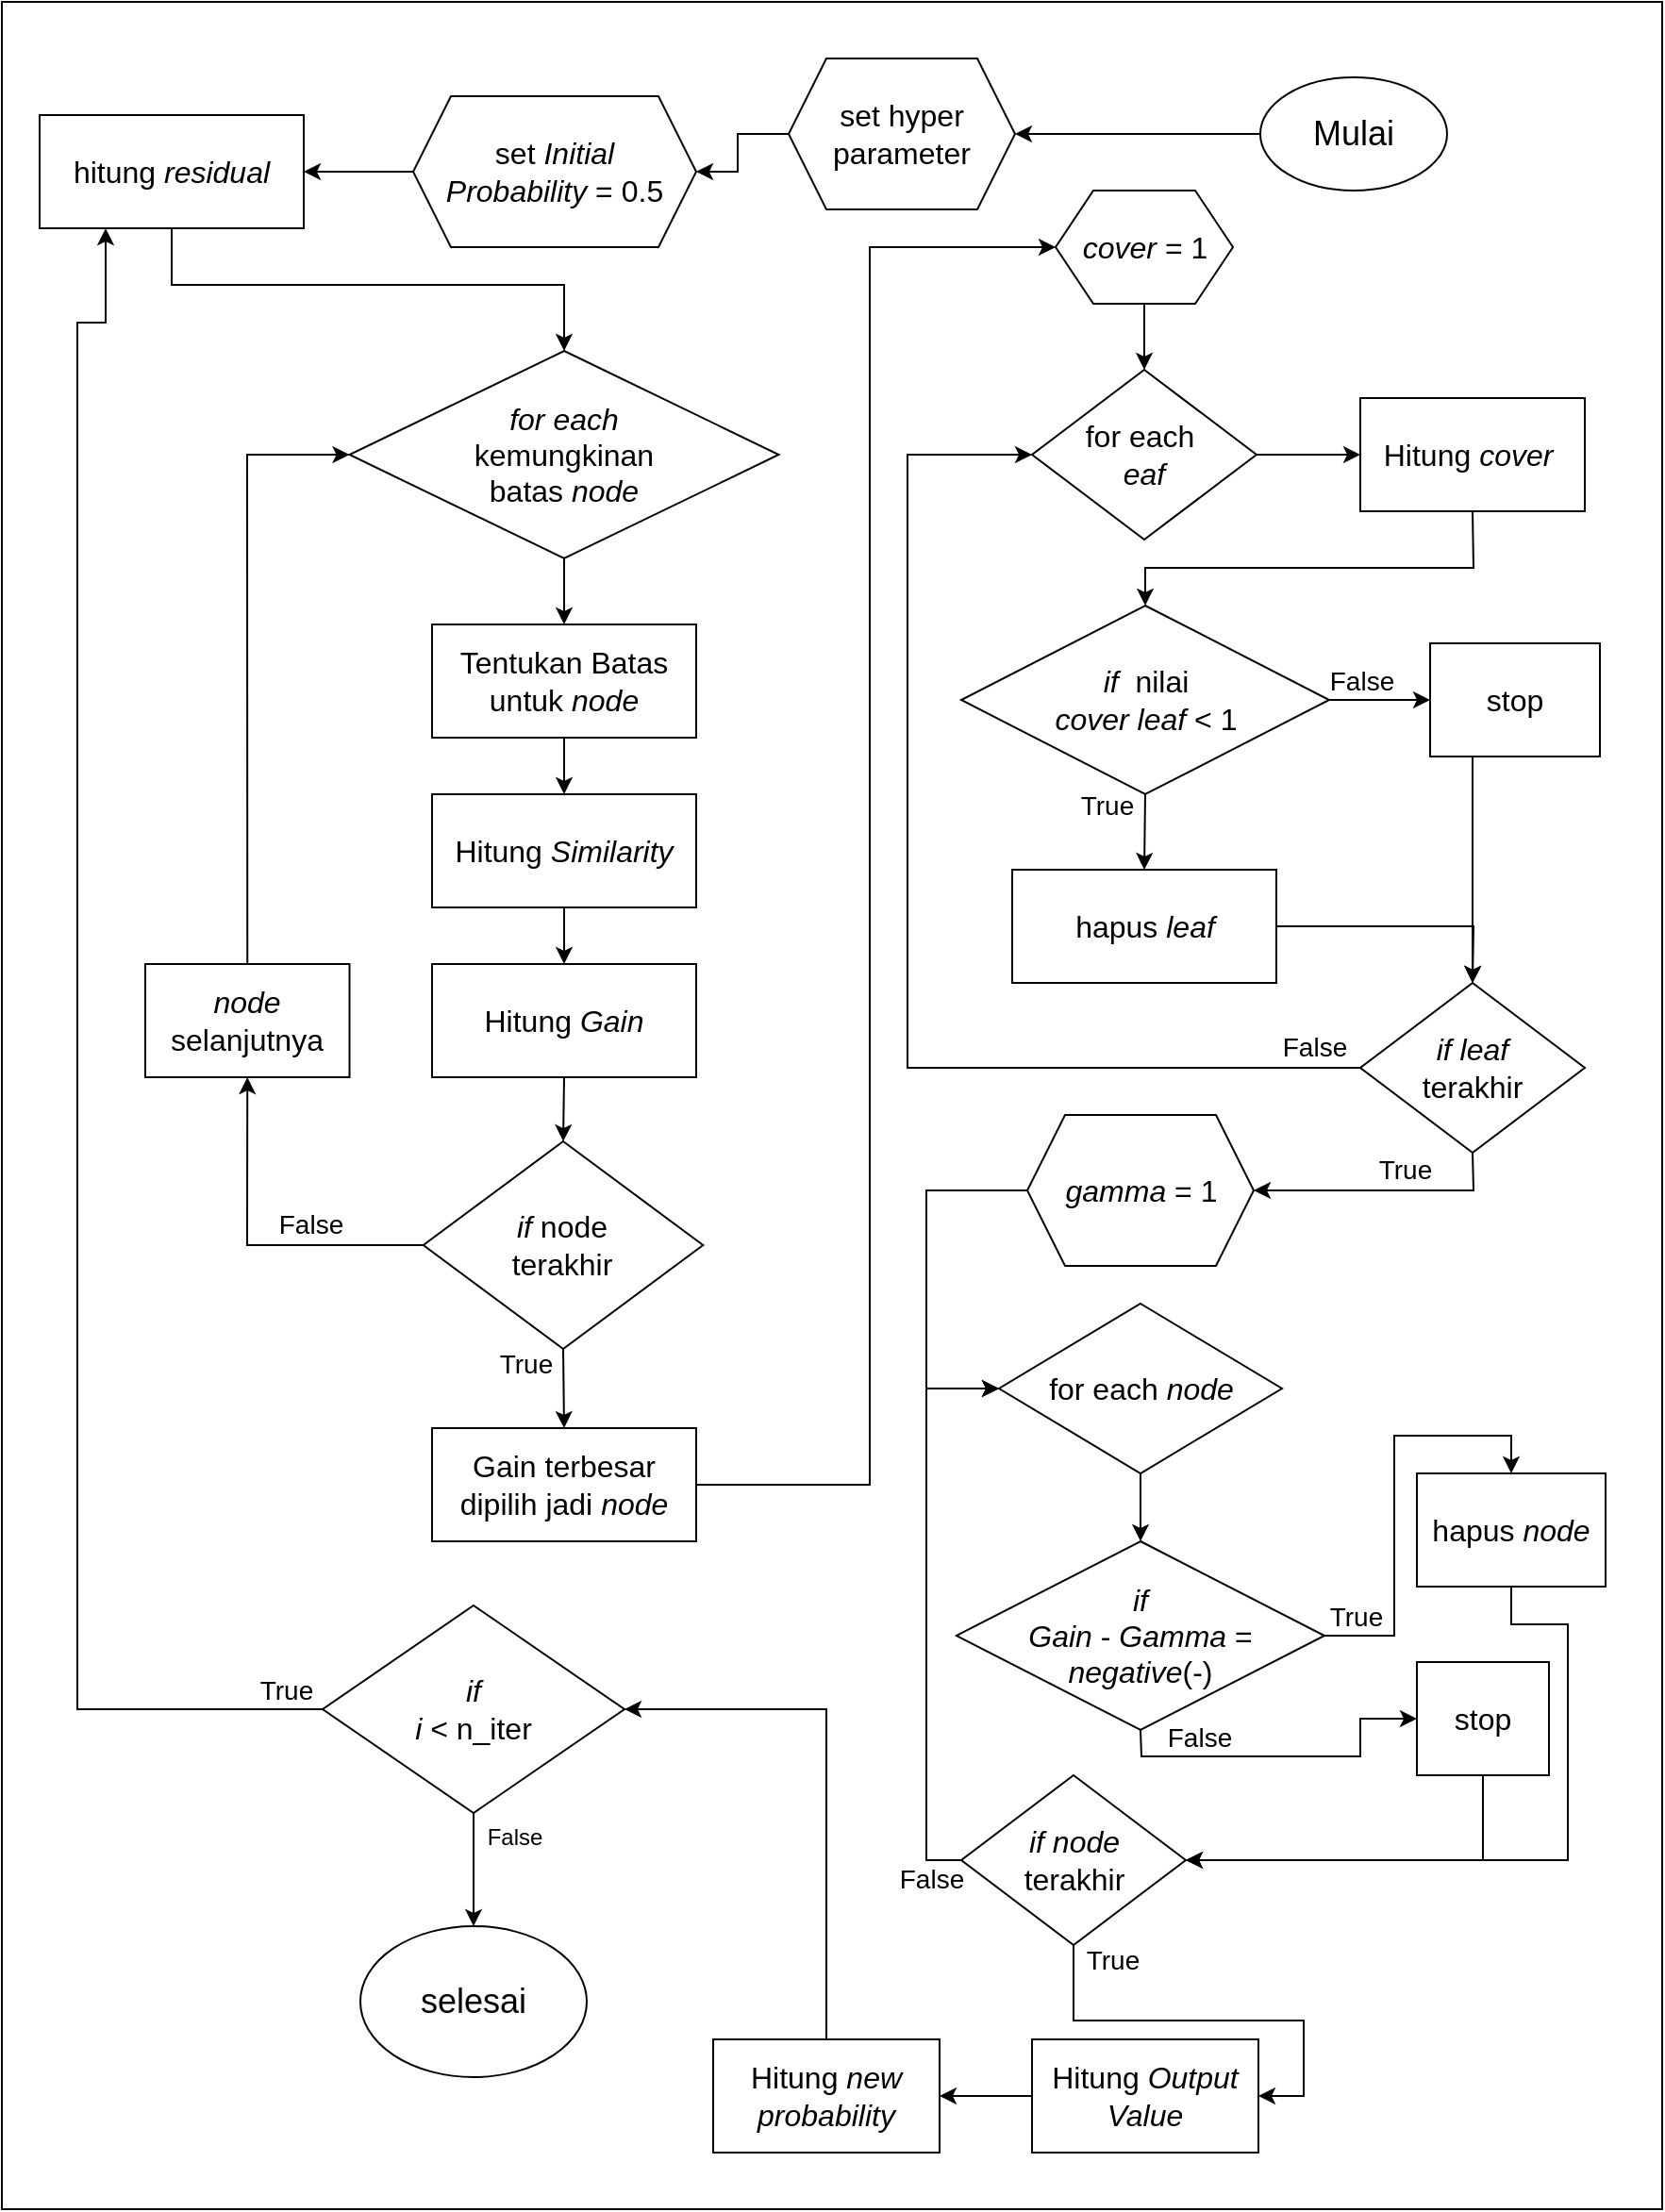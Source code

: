 <mxfile version="14.8.6" type="device"><diagram id="ut9RsXV366N5vJ8RdmdR" name="Page-1"><mxGraphModel dx="2283" dy="2354" grid="1" gridSize="10" guides="1" tooltips="1" connect="1" arrows="1" fold="1" page="1" pageScale="1" pageWidth="850" pageHeight="1100" math="0" shadow="0"><root><mxCell id="0"/><mxCell id="1" parent="0"/><mxCell id="5Mk6ZUQFyv4NonabLngw-33" value="" style="group" vertex="1" connectable="0" parent="1"><mxGeometry x="100" y="-30" width="880" height="1170" as="geometry"/></mxCell><mxCell id="5Mk6ZUQFyv4NonabLngw-32" value="" style="rounded=0;whiteSpace=wrap;html=1;" vertex="1" parent="5Mk6ZUQFyv4NonabLngw-33"><mxGeometry width="880" height="1170" as="geometry"/></mxCell><mxCell id="2ZFaI113jibZFTHDn3LG-73" value="&lt;font style=&quot;font-size: 18px&quot;&gt;Mulai&lt;/font&gt;" style="ellipse;whiteSpace=wrap;html=1;" parent="5Mk6ZUQFyv4NonabLngw-33" vertex="1"><mxGeometry x="667" y="40" width="99" height="60" as="geometry"/></mxCell><mxCell id="2ZFaI113jibZFTHDn3LG-74" value="&lt;font style=&quot;font-size: 16px&quot;&gt;Hitung &lt;i&gt;Similarity&lt;/i&gt;&lt;/font&gt;" style="rounded=0;whiteSpace=wrap;html=1;" parent="5Mk6ZUQFyv4NonabLngw-33" vertex="1"><mxGeometry x="228" y="420" width="140" height="60" as="geometry"/></mxCell><mxCell id="2ZFaI113jibZFTHDn3LG-76" value="&lt;font style=&quot;font-size: 16px&quot;&gt;hitung &lt;i&gt;residual&lt;/i&gt;&lt;/font&gt;" style="rounded=0;whiteSpace=wrap;html=1;" parent="5Mk6ZUQFyv4NonabLngw-33" vertex="1"><mxGeometry x="20" y="60" width="140" height="60" as="geometry"/></mxCell><mxCell id="2ZFaI113jibZFTHDn3LG-77" value="&lt;font style=&quot;font-size: 16px&quot;&gt;Tentukan Batas untuk &lt;i&gt;node&lt;/i&gt;&lt;/font&gt;" style="rounded=0;whiteSpace=wrap;html=1;" parent="5Mk6ZUQFyv4NonabLngw-33" vertex="1"><mxGeometry x="228" y="330" width="140" height="60" as="geometry"/></mxCell><mxCell id="2ZFaI113jibZFTHDn3LG-78" value="&lt;span style=&quot;font-size: 16px&quot;&gt;Hitung &lt;i&gt;Gain&lt;/i&gt;&lt;/span&gt;" style="rounded=0;whiteSpace=wrap;html=1;" parent="5Mk6ZUQFyv4NonabLngw-33" vertex="1"><mxGeometry x="228" y="510" width="140" height="60" as="geometry"/></mxCell><mxCell id="2ZFaI113jibZFTHDn3LG-79" value="&lt;span style=&quot;font-size: 16px&quot;&gt;Hitung &lt;i&gt;cover&lt;/i&gt;&amp;nbsp;&lt;br&gt;&lt;/span&gt;" style="rounded=0;whiteSpace=wrap;html=1;" parent="5Mk6ZUQFyv4NonabLngw-33" vertex="1"><mxGeometry x="720" y="210" width="119" height="60" as="geometry"/></mxCell><mxCell id="2ZFaI113jibZFTHDn3LG-80" value="&lt;font style=&quot;font-size: 16px&quot;&gt;&lt;i&gt;cover&amp;nbsp;&lt;/i&gt;= 1&lt;/font&gt;" style="shape=hexagon;perimeter=hexagonPerimeter2;whiteSpace=wrap;html=1;fixedSize=1;" parent="5Mk6ZUQFyv4NonabLngw-33" vertex="1"><mxGeometry x="558.5" y="100" width="94" height="60" as="geometry"/></mxCell><mxCell id="2ZFaI113jibZFTHDn3LG-81" value="&lt;font style=&quot;font-size: 16px&quot;&gt;&lt;i&gt;if&amp;nbsp;&amp;nbsp;&lt;/i&gt;nilai&lt;br&gt;&lt;i&gt;cover leaf&lt;/i&gt; &amp;lt; 1&lt;/font&gt;" style="rhombus;whiteSpace=wrap;html=1;" parent="5Mk6ZUQFyv4NonabLngw-33" vertex="1"><mxGeometry x="508.5" y="320" width="195" height="100" as="geometry"/></mxCell><mxCell id="2ZFaI113jibZFTHDn3LG-82" value="&lt;span style=&quot;font-size: 16px&quot;&gt;hapus &lt;i&gt;leaf&lt;/i&gt;&lt;/span&gt;" style="rounded=0;whiteSpace=wrap;html=1;" parent="5Mk6ZUQFyv4NonabLngw-33" vertex="1"><mxGeometry x="535.5" y="460" width="140" height="60" as="geometry"/></mxCell><mxCell id="2ZFaI113jibZFTHDn3LG-83" value="&lt;font style=&quot;font-size: 16px&quot;&gt;&lt;i&gt;gamma&amp;nbsp;&lt;/i&gt;= 1&lt;br&gt;&lt;/font&gt;" style="shape=hexagon;perimeter=hexagonPerimeter2;whiteSpace=wrap;html=1;fixedSize=1;" parent="5Mk6ZUQFyv4NonabLngw-33" vertex="1"><mxGeometry x="543.5" y="590" width="120" height="80" as="geometry"/></mxCell><mxCell id="2ZFaI113jibZFTHDn3LG-84" value="&lt;span style=&quot;font-size: 16px&quot;&gt;&lt;i&gt;if &lt;br&gt;Gain&lt;/i&gt; - &lt;i&gt;Gamma&lt;/i&gt; = &lt;i&gt;negative&lt;/i&gt;(-)&lt;/span&gt;" style="rhombus;whiteSpace=wrap;html=1;" parent="5Mk6ZUQFyv4NonabLngw-33" vertex="1"><mxGeometry x="506" y="816" width="195" height="100" as="geometry"/></mxCell><mxCell id="2ZFaI113jibZFTHDn3LG-85" value="&lt;span style=&quot;font-size: 16px&quot;&gt;hapus &lt;i&gt;node&lt;/i&gt;&lt;/span&gt;" style="rounded=0;whiteSpace=wrap;html=1;" parent="5Mk6ZUQFyv4NonabLngw-33" vertex="1"><mxGeometry x="750" y="780" width="100" height="60" as="geometry"/></mxCell><mxCell id="2ZFaI113jibZFTHDn3LG-86" value="&lt;span style=&quot;font-size: 16px&quot;&gt;stop&lt;/span&gt;" style="rounded=0;whiteSpace=wrap;html=1;" parent="5Mk6ZUQFyv4NonabLngw-33" vertex="1"><mxGeometry x="757" y="340" width="90" height="60" as="geometry"/></mxCell><mxCell id="2ZFaI113jibZFTHDn3LG-87" value="&lt;span style=&quot;font-size: 16px&quot;&gt;Hitung &lt;i&gt;Output Value&lt;/i&gt;&lt;/span&gt;" style="rounded=0;whiteSpace=wrap;html=1;" parent="5Mk6ZUQFyv4NonabLngw-33" vertex="1"><mxGeometry x="546" y="1080" width="120" height="60" as="geometry"/></mxCell><mxCell id="2ZFaI113jibZFTHDn3LG-88" value="&lt;span style=&quot;font-size: 16px&quot;&gt;&lt;i&gt;for each&lt;/i&gt; &lt;br&gt;kemungkinan&lt;br&gt;batas &lt;i&gt;node&lt;/i&gt;&lt;/span&gt;" style="rhombus;whiteSpace=wrap;html=1;" parent="5Mk6ZUQFyv4NonabLngw-33" vertex="1"><mxGeometry x="184.25" y="185" width="227.5" height="110" as="geometry"/></mxCell><mxCell id="2ZFaI113jibZFTHDn3LG-92" value="" style="endArrow=classic;html=1;exitX=0.5;exitY=1;exitDx=0;exitDy=0;entryX=0.5;entryY=0;entryDx=0;entryDy=0;rounded=0;" parent="5Mk6ZUQFyv4NonabLngw-33" source="2ZFaI113jibZFTHDn3LG-76" target="2ZFaI113jibZFTHDn3LG-88" edge="1"><mxGeometry width="50" height="50" relative="1" as="geometry"><mxPoint x="310" y="180" as="sourcePoint"/><mxPoint x="360" y="130" as="targetPoint"/><Array as="points"><mxPoint x="90" y="150"/><mxPoint x="298" y="150"/></Array></mxGeometry></mxCell><mxCell id="2ZFaI113jibZFTHDn3LG-93" value="" style="endArrow=classic;html=1;exitX=0.5;exitY=1;exitDx=0;exitDy=0;entryX=0.5;entryY=0;entryDx=0;entryDy=0;" parent="5Mk6ZUQFyv4NonabLngw-33" source="2ZFaI113jibZFTHDn3LG-88" target="2ZFaI113jibZFTHDn3LG-77" edge="1"><mxGeometry width="50" height="50" relative="1" as="geometry"><mxPoint x="20" y="310" as="sourcePoint"/><mxPoint x="70" y="260" as="targetPoint"/></mxGeometry></mxCell><mxCell id="2ZFaI113jibZFTHDn3LG-94" value="" style="endArrow=classic;html=1;exitX=0.5;exitY=1;exitDx=0;exitDy=0;entryX=0.5;entryY=0;entryDx=0;entryDy=0;" parent="5Mk6ZUQFyv4NonabLngw-33" source="2ZFaI113jibZFTHDn3LG-77" target="2ZFaI113jibZFTHDn3LG-74" edge="1"><mxGeometry width="50" height="50" relative="1" as="geometry"><mxPoint x="340" y="350" as="sourcePoint"/><mxPoint x="390" y="300" as="targetPoint"/></mxGeometry></mxCell><mxCell id="2ZFaI113jibZFTHDn3LG-95" value="" style="endArrow=classic;html=1;exitX=0.5;exitY=1;exitDx=0;exitDy=0;entryX=0.5;entryY=0;entryDx=0;entryDy=0;" parent="5Mk6ZUQFyv4NonabLngw-33" source="2ZFaI113jibZFTHDn3LG-74" target="2ZFaI113jibZFTHDn3LG-78" edge="1"><mxGeometry width="50" height="50" relative="1" as="geometry"><mxPoint x="140" y="430" as="sourcePoint"/><mxPoint x="190" y="380" as="targetPoint"/></mxGeometry></mxCell><mxCell id="2ZFaI113jibZFTHDn3LG-98" value="&lt;font style=&quot;font-size: 16px&quot;&gt;&lt;i&gt;if &lt;/i&gt;node&lt;br&gt;terakhir&lt;/font&gt;" style="rhombus;whiteSpace=wrap;html=1;" parent="5Mk6ZUQFyv4NonabLngw-33" vertex="1"><mxGeometry x="223.38" y="604" width="148.25" height="110" as="geometry"/></mxCell><mxCell id="2ZFaI113jibZFTHDn3LG-100" value="" style="endArrow=classic;html=1;exitX=0;exitY=0.5;exitDx=0;exitDy=0;entryX=0.5;entryY=1;entryDx=0;entryDy=0;rounded=0;" parent="5Mk6ZUQFyv4NonabLngw-33" source="2ZFaI113jibZFTHDn3LG-98" target="5Mk6ZUQFyv4NonabLngw-13" edge="1"><mxGeometry width="50" height="50" relative="1" as="geometry"><mxPoint x="410" y="590" as="sourcePoint"/><mxPoint x="180" y="240" as="targetPoint"/><Array as="points"><mxPoint x="130" y="659"/></Array></mxGeometry></mxCell><mxCell id="2ZFaI113jibZFTHDn3LG-101" value="&lt;span style=&quot;font-size: 16px&quot;&gt;for each&amp;nbsp;&lt;br&gt;&lt;i&gt;eaf&lt;/i&gt;&lt;/span&gt;" style="rhombus;whiteSpace=wrap;html=1;" parent="5Mk6ZUQFyv4NonabLngw-33" vertex="1"><mxGeometry x="546" y="195" width="119" height="90" as="geometry"/></mxCell><mxCell id="2ZFaI113jibZFTHDn3LG-102" value="" style="endArrow=classic;html=1;exitX=1;exitY=0.5;exitDx=0;exitDy=0;entryX=0;entryY=0.5;entryDx=0;entryDy=0;rounded=0;" parent="5Mk6ZUQFyv4NonabLngw-33" source="5Mk6ZUQFyv4NonabLngw-8" target="2ZFaI113jibZFTHDn3LG-80" edge="1"><mxGeometry width="50" height="50" relative="1" as="geometry"><mxPoint x="350" y="970" as="sourcePoint"/><mxPoint x="400" y="920" as="targetPoint"/><Array as="points"><mxPoint x="460" y="786"/><mxPoint x="460" y="130"/></Array></mxGeometry></mxCell><mxCell id="2ZFaI113jibZFTHDn3LG-103" value="" style="endArrow=classic;html=1;exitX=0.5;exitY=1;exitDx=0;exitDy=0;entryX=0.5;entryY=0;entryDx=0;entryDy=0;" parent="5Mk6ZUQFyv4NonabLngw-33" source="2ZFaI113jibZFTHDn3LG-80" target="2ZFaI113jibZFTHDn3LG-101" edge="1"><mxGeometry width="50" height="50" relative="1" as="geometry"><mxPoint x="230" y="990" as="sourcePoint"/><mxPoint x="280" y="940" as="targetPoint"/></mxGeometry></mxCell><mxCell id="2ZFaI113jibZFTHDn3LG-104" value="" style="endArrow=classic;html=1;exitX=1;exitY=0.5;exitDx=0;exitDy=0;entryX=0;entryY=0.5;entryDx=0;entryDy=0;" parent="5Mk6ZUQFyv4NonabLngw-33" source="2ZFaI113jibZFTHDn3LG-101" target="2ZFaI113jibZFTHDn3LG-79" edge="1"><mxGeometry width="50" height="50" relative="1" as="geometry"><mxPoint x="300" y="480" as="sourcePoint"/><mxPoint x="350" y="430" as="targetPoint"/></mxGeometry></mxCell><mxCell id="2ZFaI113jibZFTHDn3LG-105" value="" style="endArrow=classic;html=1;exitX=0.5;exitY=1;exitDx=0;exitDy=0;entryX=0.5;entryY=0;entryDx=0;entryDy=0;rounded=0;" parent="5Mk6ZUQFyv4NonabLngw-33" source="2ZFaI113jibZFTHDn3LG-79" target="2ZFaI113jibZFTHDn3LG-81" edge="1"><mxGeometry width="50" height="50" relative="1" as="geometry"><mxPoint x="300" y="480" as="sourcePoint"/><mxPoint x="350" y="430" as="targetPoint"/><Array as="points"><mxPoint x="780" y="300"/><mxPoint x="606" y="300"/></Array></mxGeometry></mxCell><mxCell id="2ZFaI113jibZFTHDn3LG-106" value="" style="endArrow=classic;html=1;exitX=0.5;exitY=1;exitDx=0;exitDy=0;entryX=0.5;entryY=0;entryDx=0;entryDy=0;" parent="5Mk6ZUQFyv4NonabLngw-33" source="2ZFaI113jibZFTHDn3LG-81" target="2ZFaI113jibZFTHDn3LG-82" edge="1"><mxGeometry width="50" height="50" relative="1" as="geometry"><mxPoint x="300" y="530" as="sourcePoint"/><mxPoint x="350" y="480" as="targetPoint"/></mxGeometry></mxCell><mxCell id="2ZFaI113jibZFTHDn3LG-107" value="" style="endArrow=classic;html=1;exitX=0;exitY=0.5;exitDx=0;exitDy=0;entryX=0;entryY=0.5;entryDx=0;entryDy=0;rounded=0;" parent="5Mk6ZUQFyv4NonabLngw-33" source="5Mk6ZUQFyv4NonabLngw-15" target="2ZFaI113jibZFTHDn3LG-101" edge="1"><mxGeometry width="50" height="50" relative="1" as="geometry"><mxPoint x="300" y="570" as="sourcePoint"/><mxPoint x="350" y="520" as="targetPoint"/><Array as="points"><mxPoint x="480" y="565"/><mxPoint x="480" y="240"/></Array></mxGeometry></mxCell><mxCell id="2ZFaI113jibZFTHDn3LG-109" value="" style="endArrow=classic;html=1;exitX=1;exitY=0.5;exitDx=0;exitDy=0;entryX=0;entryY=0.5;entryDx=0;entryDy=0;" parent="5Mk6ZUQFyv4NonabLngw-33" source="2ZFaI113jibZFTHDn3LG-81" target="2ZFaI113jibZFTHDn3LG-86" edge="1"><mxGeometry width="50" height="50" relative="1" as="geometry"><mxPoint x="700" y="353" as="sourcePoint"/><mxPoint x="750" y="303" as="targetPoint"/></mxGeometry></mxCell><mxCell id="2ZFaI113jibZFTHDn3LG-110" value="&lt;span style=&quot;font-size: 16px&quot;&gt;for each&amp;nbsp;&lt;i&gt;node&lt;/i&gt;&lt;/span&gt;" style="rhombus;whiteSpace=wrap;html=1;" parent="5Mk6ZUQFyv4NonabLngw-33" vertex="1"><mxGeometry x="528.5" y="690" width="150" height="90" as="geometry"/></mxCell><mxCell id="2ZFaI113jibZFTHDn3LG-111" value="" style="endArrow=classic;html=1;exitX=0;exitY=0.5;exitDx=0;exitDy=0;entryX=0;entryY=0.5;entryDx=0;entryDy=0;rounded=0;" parent="5Mk6ZUQFyv4NonabLngw-33" source="2ZFaI113jibZFTHDn3LG-83" target="2ZFaI113jibZFTHDn3LG-110" edge="1"><mxGeometry width="50" height="50" relative="1" as="geometry"><mxPoint x="690" y="800" as="sourcePoint"/><mxPoint x="740" y="750" as="targetPoint"/><Array as="points"><mxPoint x="490" y="630"/><mxPoint x="490" y="735"/></Array></mxGeometry></mxCell><mxCell id="2ZFaI113jibZFTHDn3LG-112" value="" style="endArrow=classic;html=1;exitX=0.5;exitY=1;exitDx=0;exitDy=0;entryX=0.5;entryY=0;entryDx=0;entryDy=0;" parent="5Mk6ZUQFyv4NonabLngw-33" source="2ZFaI113jibZFTHDn3LG-110" target="2ZFaI113jibZFTHDn3LG-84" edge="1"><mxGeometry width="50" height="50" relative="1" as="geometry"><mxPoint x="610" y="810" as="sourcePoint"/><mxPoint x="660" y="760" as="targetPoint"/></mxGeometry></mxCell><mxCell id="2ZFaI113jibZFTHDn3LG-113" value="&lt;span style=&quot;font-size: 16px&quot;&gt;stop&lt;/span&gt;" style="rounded=0;whiteSpace=wrap;html=1;" parent="5Mk6ZUQFyv4NonabLngw-33" vertex="1"><mxGeometry x="750" y="880" width="70" height="60" as="geometry"/></mxCell><mxCell id="2ZFaI113jibZFTHDn3LG-114" value="" style="endArrow=classic;html=1;exitX=0.5;exitY=1;exitDx=0;exitDy=0;entryX=0;entryY=0.5;entryDx=0;entryDy=0;rounded=0;" parent="5Mk6ZUQFyv4NonabLngw-33" source="2ZFaI113jibZFTHDn3LG-84" target="2ZFaI113jibZFTHDn3LG-113" edge="1"><mxGeometry width="50" height="50" relative="1" as="geometry"><mxPoint x="810" y="840" as="sourcePoint"/><mxPoint x="860" y="790" as="targetPoint"/><Array as="points"><mxPoint x="604" y="930"/><mxPoint x="720" y="930"/><mxPoint x="720" y="910"/></Array></mxGeometry></mxCell><mxCell id="2ZFaI113jibZFTHDn3LG-115" value="" style="endArrow=classic;html=1;exitX=1;exitY=0.5;exitDx=0;exitDy=0;entryX=0.5;entryY=0;entryDx=0;entryDy=0;rounded=0;" parent="5Mk6ZUQFyv4NonabLngw-33" source="2ZFaI113jibZFTHDn3LG-84" target="2ZFaI113jibZFTHDn3LG-85" edge="1"><mxGeometry width="50" height="50" relative="1" as="geometry"><mxPoint x="690" y="880" as="sourcePoint"/><mxPoint x="740" y="830" as="targetPoint"/><Array as="points"><mxPoint x="738" y="866"/><mxPoint x="738" y="760"/><mxPoint x="800" y="760"/></Array></mxGeometry></mxCell><mxCell id="2ZFaI113jibZFTHDn3LG-117" value="&lt;span style=&quot;font-size: 16px&quot;&gt;Hitung &lt;i&gt;new probability&lt;/i&gt;&lt;/span&gt;" style="rounded=0;whiteSpace=wrap;html=1;" parent="5Mk6ZUQFyv4NonabLngw-33" vertex="1"><mxGeometry x="377" y="1080" width="120" height="60" as="geometry"/></mxCell><mxCell id="2ZFaI113jibZFTHDn3LG-119" value="" style="endArrow=classic;html=1;exitX=0;exitY=0.5;exitDx=0;exitDy=0;entryX=1;entryY=0.5;entryDx=0;entryDy=0;" parent="5Mk6ZUQFyv4NonabLngw-33" source="2ZFaI113jibZFTHDn3LG-87" target="2ZFaI113jibZFTHDn3LG-117" edge="1"><mxGeometry width="50" height="50" relative="1" as="geometry"><mxPoint x="370" y="910" as="sourcePoint"/><mxPoint x="420" y="860" as="targetPoint"/></mxGeometry></mxCell><mxCell id="2ZFaI113jibZFTHDn3LG-120" value="&lt;span style=&quot;font-size: 16px&quot;&gt;&lt;i&gt;if&lt;/i&gt;&lt;br&gt;&lt;i&gt;i&lt;/i&gt; &amp;lt; n_iter&lt;/span&gt;" style="rhombus;whiteSpace=wrap;html=1;" parent="5Mk6ZUQFyv4NonabLngw-33" vertex="1"><mxGeometry x="170" y="850" width="160" height="110" as="geometry"/></mxCell><mxCell id="2ZFaI113jibZFTHDn3LG-121" value="" style="endArrow=classic;html=1;exitX=0.5;exitY=0;exitDx=0;exitDy=0;entryX=1;entryY=0.5;entryDx=0;entryDy=0;rounded=0;" parent="5Mk6ZUQFyv4NonabLngw-33" source="2ZFaI113jibZFTHDn3LG-117" target="2ZFaI113jibZFTHDn3LG-120" edge="1"><mxGeometry width="50" height="50" relative="1" as="geometry"><mxPoint x="240" y="1100" as="sourcePoint"/><mxPoint x="290" y="1050" as="targetPoint"/><Array as="points"><mxPoint x="437" y="905"/></Array></mxGeometry></mxCell><mxCell id="2ZFaI113jibZFTHDn3LG-122" value="" style="endArrow=classic;html=1;exitX=0;exitY=0.5;exitDx=0;exitDy=0;entryX=0.25;entryY=1;entryDx=0;entryDy=0;rounded=0;" parent="5Mk6ZUQFyv4NonabLngw-33" source="2ZFaI113jibZFTHDn3LG-120" target="2ZFaI113jibZFTHDn3LG-76" edge="1"><mxGeometry width="50" height="50" relative="1" as="geometry"><mxPoint x="150" y="980" as="sourcePoint"/><mxPoint x="200" y="930" as="targetPoint"/><Array as="points"><mxPoint x="40" y="905"/><mxPoint x="40" y="170"/><mxPoint x="55" y="170"/></Array></mxGeometry></mxCell><mxCell id="2ZFaI113jibZFTHDn3LG-123" value="&lt;font style=&quot;font-size: 18px&quot;&gt;selesai&lt;/font&gt;" style="ellipse;whiteSpace=wrap;html=1;" parent="5Mk6ZUQFyv4NonabLngw-33" vertex="1"><mxGeometry x="190" y="1020" width="120" height="80" as="geometry"/></mxCell><mxCell id="2ZFaI113jibZFTHDn3LG-124" value="" style="endArrow=classic;html=1;exitX=0.5;exitY=1;exitDx=0;exitDy=0;entryX=0.5;entryY=0;entryDx=0;entryDy=0;" parent="5Mk6ZUQFyv4NonabLngw-33" source="2ZFaI113jibZFTHDn3LG-120" target="2ZFaI113jibZFTHDn3LG-123" edge="1"><mxGeometry width="50" height="50" relative="1" as="geometry"><mxPoint x="260" y="1010" as="sourcePoint"/><mxPoint x="310" y="960" as="targetPoint"/></mxGeometry></mxCell><mxCell id="2ZFaI113jibZFTHDn3LG-130" value="&lt;font style=&quot;font-size: 14px&quot;&gt;True&lt;/font&gt;" style="text;html=1;strokeColor=none;fillColor=none;align=center;verticalAlign=middle;whiteSpace=wrap;rounded=0;" parent="5Mk6ZUQFyv4NonabLngw-33" vertex="1"><mxGeometry x="565.5" y="416" width="40" height="20" as="geometry"/></mxCell><mxCell id="2ZFaI113jibZFTHDn3LG-132" value="&lt;font style=&quot;font-size: 14px&quot;&gt;False&lt;/font&gt;" style="text;html=1;strokeColor=none;fillColor=none;align=center;verticalAlign=middle;whiteSpace=wrap;rounded=0;" parent="5Mk6ZUQFyv4NonabLngw-33" vertex="1"><mxGeometry x="701" y="350" width="40" height="20" as="geometry"/></mxCell><mxCell id="2ZFaI113jibZFTHDn3LG-139" value="&lt;font style=&quot;font-size: 14px&quot;&gt;True&lt;/font&gt;" style="text;html=1;strokeColor=none;fillColor=none;align=center;verticalAlign=middle;whiteSpace=wrap;rounded=0;" parent="5Mk6ZUQFyv4NonabLngw-33" vertex="1"><mxGeometry x="130.5" y="885" width="40" height="20" as="geometry"/></mxCell><mxCell id="2ZFaI113jibZFTHDn3LG-140" value="False" style="text;html=1;strokeColor=none;fillColor=none;align=center;verticalAlign=middle;whiteSpace=wrap;rounded=0;" parent="5Mk6ZUQFyv4NonabLngw-33" vertex="1"><mxGeometry x="252" y="963" width="40" height="20" as="geometry"/></mxCell><mxCell id="5Mk6ZUQFyv4NonabLngw-1" value="&lt;span style=&quot;font-size: 16px&quot;&gt;set&amp;nbsp;&lt;/span&gt;&lt;i style=&quot;font-size: 16px&quot;&gt;Initial Probability&lt;/i&gt;&lt;span style=&quot;font-size: 16px&quot;&gt;&amp;nbsp;= 0.5&lt;/span&gt;" style="shape=hexagon;perimeter=hexagonPerimeter2;whiteSpace=wrap;html=1;fixedSize=1;" vertex="1" parent="5Mk6ZUQFyv4NonabLngw-33"><mxGeometry x="218" y="50" width="150" height="80" as="geometry"/></mxCell><mxCell id="5Mk6ZUQFyv4NonabLngw-3" value="" style="endArrow=classic;html=1;exitX=0;exitY=0.5;exitDx=0;exitDy=0;entryX=1;entryY=0.5;entryDx=0;entryDy=0;" edge="1" parent="5Mk6ZUQFyv4NonabLngw-33" source="5Mk6ZUQFyv4NonabLngw-1" target="2ZFaI113jibZFTHDn3LG-76"><mxGeometry width="50" height="50" relative="1" as="geometry"><mxPoint x="360" y="90" as="sourcePoint"/><mxPoint x="410" y="40" as="targetPoint"/></mxGeometry></mxCell><mxCell id="5Mk6ZUQFyv4NonabLngw-4" value="&lt;font style=&quot;font-size: 16px&quot;&gt;set hyper parameter&lt;/font&gt;" style="shape=hexagon;perimeter=hexagonPerimeter2;whiteSpace=wrap;html=1;fixedSize=1;" vertex="1" parent="5Mk6ZUQFyv4NonabLngw-33"><mxGeometry x="417" y="30" width="120" height="80" as="geometry"/></mxCell><mxCell id="5Mk6ZUQFyv4NonabLngw-6" value="" style="endArrow=classic;html=1;exitX=0;exitY=0.5;exitDx=0;exitDy=0;entryX=1;entryY=0.5;entryDx=0;entryDy=0;rounded=0;" edge="1" parent="5Mk6ZUQFyv4NonabLngw-33" source="5Mk6ZUQFyv4NonabLngw-4" target="5Mk6ZUQFyv4NonabLngw-1"><mxGeometry width="50" height="50" relative="1" as="geometry"><mxPoint x="410" y="40" as="sourcePoint"/><mxPoint x="460" y="-10" as="targetPoint"/><Array as="points"><mxPoint x="390" y="70"/><mxPoint x="390" y="90"/></Array></mxGeometry></mxCell><mxCell id="5Mk6ZUQFyv4NonabLngw-7" value="" style="endArrow=classic;html=1;exitX=0;exitY=0.5;exitDx=0;exitDy=0;entryX=1;entryY=0.5;entryDx=0;entryDy=0;" edge="1" parent="5Mk6ZUQFyv4NonabLngw-33" source="2ZFaI113jibZFTHDn3LG-73" target="5Mk6ZUQFyv4NonabLngw-4"><mxGeometry width="50" height="50" relative="1" as="geometry"><mxPoint x="410" y="40" as="sourcePoint"/><mxPoint x="460" y="-10" as="targetPoint"/></mxGeometry></mxCell><mxCell id="5Mk6ZUQFyv4NonabLngw-8" value="&lt;span style=&quot;font-size: 16px&quot;&gt;Gain terbesar dipilih jadi &lt;i&gt;node&lt;/i&gt;&lt;/span&gt;" style="rounded=0;whiteSpace=wrap;html=1;" vertex="1" parent="5Mk6ZUQFyv4NonabLngw-33"><mxGeometry x="228" y="756" width="140" height="60" as="geometry"/></mxCell><mxCell id="5Mk6ZUQFyv4NonabLngw-9" value="" style="endArrow=classic;html=1;exitX=0.5;exitY=1;exitDx=0;exitDy=0;entryX=0.5;entryY=0;entryDx=0;entryDy=0;" edge="1" parent="5Mk6ZUQFyv4NonabLngw-33" source="2ZFaI113jibZFTHDn3LG-78" target="2ZFaI113jibZFTHDn3LG-98"><mxGeometry width="50" height="50" relative="1" as="geometry"><mxPoint x="330" y="590" as="sourcePoint"/><mxPoint x="380" y="540" as="targetPoint"/></mxGeometry></mxCell><mxCell id="5Mk6ZUQFyv4NonabLngw-10" value="&lt;font style=&quot;font-size: 14px&quot;&gt;False&lt;/font&gt;" style="text;html=1;strokeColor=none;fillColor=none;align=center;verticalAlign=middle;whiteSpace=wrap;rounded=0;" vertex="1" parent="5Mk6ZUQFyv4NonabLngw-33"><mxGeometry x="144.25" y="638" width="40" height="20" as="geometry"/></mxCell><mxCell id="5Mk6ZUQFyv4NonabLngw-11" value="" style="endArrow=classic;html=1;exitX=0.5;exitY=1;exitDx=0;exitDy=0;entryX=0.5;entryY=0;entryDx=0;entryDy=0;" edge="1" parent="5Mk6ZUQFyv4NonabLngw-33" source="2ZFaI113jibZFTHDn3LG-98" target="5Mk6ZUQFyv4NonabLngw-8"><mxGeometry width="50" height="50" relative="1" as="geometry"><mxPoint x="390" y="530" as="sourcePoint"/><mxPoint x="440" y="480" as="targetPoint"/></mxGeometry></mxCell><mxCell id="5Mk6ZUQFyv4NonabLngw-12" value="&lt;font style=&quot;font-size: 14px&quot;&gt;True&lt;/font&gt;" style="text;html=1;strokeColor=none;fillColor=none;align=center;verticalAlign=middle;whiteSpace=wrap;rounded=0;" vertex="1" parent="5Mk6ZUQFyv4NonabLngw-33"><mxGeometry x="258" y="712" width="40" height="20" as="geometry"/></mxCell><mxCell id="5Mk6ZUQFyv4NonabLngw-13" value="&lt;font style=&quot;font-size: 16px&quot;&gt;&lt;i&gt;node &lt;/i&gt;&lt;br&gt;selanjutnya&lt;/font&gt;" style="rounded=0;whiteSpace=wrap;html=1;" vertex="1" parent="5Mk6ZUQFyv4NonabLngw-33"><mxGeometry x="76" y="510" width="108.25" height="60" as="geometry"/></mxCell><mxCell id="5Mk6ZUQFyv4NonabLngw-14" value="" style="endArrow=classic;html=1;exitX=0.5;exitY=0;exitDx=0;exitDy=0;entryX=0;entryY=0.5;entryDx=0;entryDy=0;rounded=0;" edge="1" parent="5Mk6ZUQFyv4NonabLngw-33" source="5Mk6ZUQFyv4NonabLngw-13" target="2ZFaI113jibZFTHDn3LG-88"><mxGeometry width="50" height="50" relative="1" as="geometry"><mxPoint x="430" y="360" as="sourcePoint"/><mxPoint x="480" y="310" as="targetPoint"/><Array as="points"><mxPoint x="130" y="240"/></Array></mxGeometry></mxCell><mxCell id="5Mk6ZUQFyv4NonabLngw-15" value="&lt;font style=&quot;font-size: 16px&quot;&gt;&lt;i&gt;if leaf&lt;/i&gt;&lt;br&gt;terakhir&lt;/font&gt;" style="rhombus;whiteSpace=wrap;html=1;" vertex="1" parent="5Mk6ZUQFyv4NonabLngw-33"><mxGeometry x="720" y="520" width="119" height="90" as="geometry"/></mxCell><mxCell id="5Mk6ZUQFyv4NonabLngw-16" value="&lt;font style=&quot;font-size: 14px&quot;&gt;False&lt;/font&gt;" style="text;html=1;strokeColor=none;fillColor=none;align=center;verticalAlign=middle;whiteSpace=wrap;rounded=0;" vertex="1" parent="5Mk6ZUQFyv4NonabLngw-33"><mxGeometry x="676" y="544" width="40" height="20" as="geometry"/></mxCell><mxCell id="5Mk6ZUQFyv4NonabLngw-17" value="" style="endArrow=classic;html=1;exitX=0.25;exitY=1;exitDx=0;exitDy=0;entryX=0.5;entryY=0;entryDx=0;entryDy=0;rounded=0;" edge="1" parent="5Mk6ZUQFyv4NonabLngw-33" source="2ZFaI113jibZFTHDn3LG-86" target="5Mk6ZUQFyv4NonabLngw-15"><mxGeometry width="50" height="50" relative="1" as="geometry"><mxPoint x="630" y="510" as="sourcePoint"/><mxPoint x="680" y="460" as="targetPoint"/><Array as="points"/></mxGeometry></mxCell><mxCell id="5Mk6ZUQFyv4NonabLngw-20" value="" style="endArrow=classic;html=1;entryX=0.5;entryY=0;entryDx=0;entryDy=0;exitX=1;exitY=0.5;exitDx=0;exitDy=0;rounded=0;" edge="1" parent="5Mk6ZUQFyv4NonabLngw-33" source="2ZFaI113jibZFTHDn3LG-82" target="5Mk6ZUQFyv4NonabLngw-15"><mxGeometry width="50" height="50" relative="1" as="geometry"><mxPoint x="620" y="530" as="sourcePoint"/><mxPoint x="670" y="480" as="targetPoint"/><Array as="points"><mxPoint x="780" y="490"/></Array></mxGeometry></mxCell><mxCell id="5Mk6ZUQFyv4NonabLngw-21" value="" style="endArrow=classic;html=1;exitX=0.5;exitY=1;exitDx=0;exitDy=0;entryX=1;entryY=0.5;entryDx=0;entryDy=0;rounded=0;" edge="1" parent="5Mk6ZUQFyv4NonabLngw-33" source="5Mk6ZUQFyv4NonabLngw-15" target="2ZFaI113jibZFTHDn3LG-83"><mxGeometry width="50" height="50" relative="1" as="geometry"><mxPoint x="600" y="650" as="sourcePoint"/><mxPoint x="650" y="600" as="targetPoint"/><Array as="points"><mxPoint x="780" y="630"/></Array></mxGeometry></mxCell><mxCell id="5Mk6ZUQFyv4NonabLngw-22" value="&lt;font style=&quot;font-size: 14px&quot;&gt;True&lt;/font&gt;" style="text;html=1;strokeColor=none;fillColor=none;align=center;verticalAlign=middle;whiteSpace=wrap;rounded=0;" vertex="1" parent="5Mk6ZUQFyv4NonabLngw-33"><mxGeometry x="724" y="609" width="40" height="20" as="geometry"/></mxCell><mxCell id="5Mk6ZUQFyv4NonabLngw-23" value="&lt;font style=&quot;font-size: 16px&quot;&gt;&lt;i&gt;if node&lt;/i&gt;&lt;br&gt;terakhir&lt;/font&gt;" style="rhombus;whiteSpace=wrap;html=1;" vertex="1" parent="5Mk6ZUQFyv4NonabLngw-33"><mxGeometry x="508.5" y="940" width="119" height="90" as="geometry"/></mxCell><mxCell id="5Mk6ZUQFyv4NonabLngw-24" value="" style="endArrow=classic;html=1;entryX=0;entryY=0.5;entryDx=0;entryDy=0;rounded=0;exitX=0;exitY=0.5;exitDx=0;exitDy=0;" edge="1" parent="5Mk6ZUQFyv4NonabLngw-33" source="5Mk6ZUQFyv4NonabLngw-23" target="2ZFaI113jibZFTHDn3LG-110"><mxGeometry width="50" height="50" relative="1" as="geometry"><mxPoint x="440" y="790" as="sourcePoint"/><mxPoint x="490" y="740" as="targetPoint"/><Array as="points"><mxPoint x="490" y="985"/><mxPoint x="490" y="735"/></Array></mxGeometry></mxCell><mxCell id="5Mk6ZUQFyv4NonabLngw-25" value="" style="endArrow=classic;html=1;exitX=0.5;exitY=1;exitDx=0;exitDy=0;entryX=1;entryY=0.5;entryDx=0;entryDy=0;rounded=0;" edge="1" parent="5Mk6ZUQFyv4NonabLngw-33" source="5Mk6ZUQFyv4NonabLngw-23" target="2ZFaI113jibZFTHDn3LG-87"><mxGeometry width="50" height="50" relative="1" as="geometry"><mxPoint x="490" y="980" as="sourcePoint"/><mxPoint x="540" y="930" as="targetPoint"/><Array as="points"><mxPoint x="568" y="1070"/><mxPoint x="690" y="1070"/><mxPoint x="690" y="1110"/></Array></mxGeometry></mxCell><mxCell id="5Mk6ZUQFyv4NonabLngw-26" value="" style="endArrow=classic;html=1;exitX=0.5;exitY=1;exitDx=0;exitDy=0;entryX=1;entryY=0.5;entryDx=0;entryDy=0;rounded=0;" edge="1" parent="5Mk6ZUQFyv4NonabLngw-33" source="2ZFaI113jibZFTHDn3LG-85" target="5Mk6ZUQFyv4NonabLngw-23"><mxGeometry width="50" height="50" relative="1" as="geometry"><mxPoint x="490" y="860" as="sourcePoint"/><mxPoint x="540" y="810" as="targetPoint"/><Array as="points"><mxPoint x="800" y="860"/><mxPoint x="830" y="860"/><mxPoint x="830" y="985"/></Array></mxGeometry></mxCell><mxCell id="5Mk6ZUQFyv4NonabLngw-27" value="" style="endArrow=classic;html=1;exitX=0.5;exitY=1;exitDx=0;exitDy=0;entryX=1;entryY=0.5;entryDx=0;entryDy=0;rounded=0;" edge="1" parent="5Mk6ZUQFyv4NonabLngw-33" source="2ZFaI113jibZFTHDn3LG-113" target="5Mk6ZUQFyv4NonabLngw-23"><mxGeometry width="50" height="50" relative="1" as="geometry"><mxPoint x="660" y="900" as="sourcePoint"/><mxPoint x="710" y="850" as="targetPoint"/><Array as="points"><mxPoint x="785" y="985"/></Array></mxGeometry></mxCell><mxCell id="5Mk6ZUQFyv4NonabLngw-28" value="&lt;font style=&quot;font-size: 14px&quot;&gt;True&lt;/font&gt;" style="text;html=1;strokeColor=none;fillColor=none;align=center;verticalAlign=middle;whiteSpace=wrap;rounded=0;" vertex="1" parent="5Mk6ZUQFyv4NonabLngw-33"><mxGeometry x="697.5" y="846" width="40" height="20" as="geometry"/></mxCell><mxCell id="5Mk6ZUQFyv4NonabLngw-29" value="&lt;font style=&quot;font-size: 14px&quot;&gt;False&lt;/font&gt;" style="text;html=1;strokeColor=none;fillColor=none;align=center;verticalAlign=middle;whiteSpace=wrap;rounded=0;" vertex="1" parent="5Mk6ZUQFyv4NonabLngw-33"><mxGeometry x="614.5" y="910" width="40" height="20" as="geometry"/></mxCell><mxCell id="5Mk6ZUQFyv4NonabLngw-30" value="&lt;font style=&quot;font-size: 14px&quot;&gt;False&lt;/font&gt;" style="text;html=1;strokeColor=none;fillColor=none;align=center;verticalAlign=middle;whiteSpace=wrap;rounded=0;" vertex="1" parent="5Mk6ZUQFyv4NonabLngw-33"><mxGeometry x="472.5" y="985" width="40" height="20" as="geometry"/></mxCell><mxCell id="5Mk6ZUQFyv4NonabLngw-31" value="&lt;font style=&quot;font-size: 14px&quot;&gt;True&lt;/font&gt;" style="text;html=1;strokeColor=none;fillColor=none;align=center;verticalAlign=middle;whiteSpace=wrap;rounded=0;" vertex="1" parent="5Mk6ZUQFyv4NonabLngw-33"><mxGeometry x="568.5" y="1028" width="40" height="20" as="geometry"/></mxCell></root></mxGraphModel></diagram></mxfile>